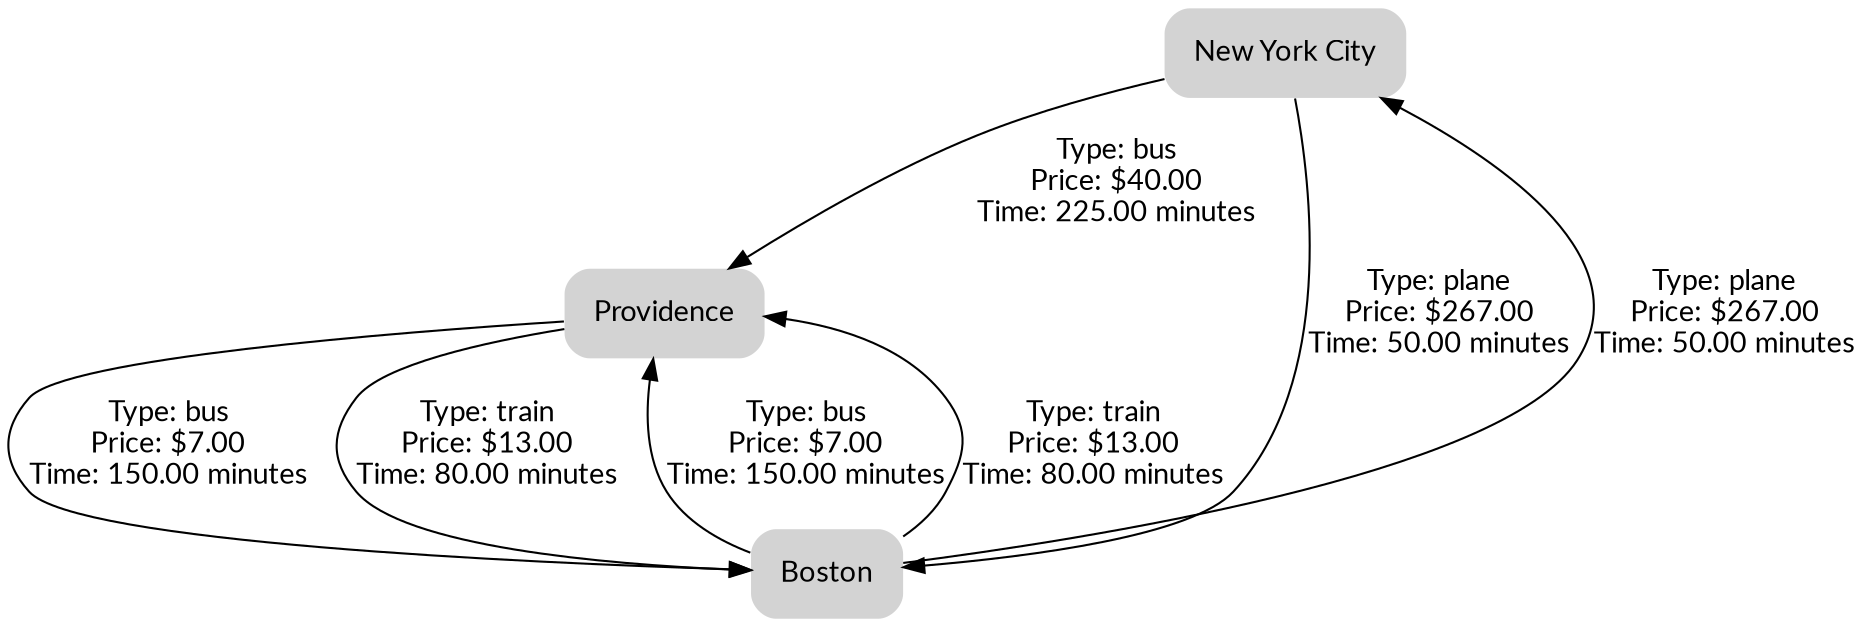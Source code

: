 digraph TravelPlanner {
	node [shape="plaintext" style="filled, rounded" fontname="Lato" margin=0.2]
	edge [fontname="Lato" labeldistance=5]
	"New York City"
	"Providence"
	"Boston"
	"New York City" -> "Boston" [label="Type: plane\nPrice: $267.00\nTime: 50.00 minutes
"]
	"New York City" -> "Providence" [label="Type: bus\nPrice: $40.00\nTime: 225.00 minutes
"]
	"Providence" -> "Boston" [label="Type: bus\nPrice: $7.00\nTime: 150.00 minutes
"]
	"Providence" -> "Boston" [label="Type: train\nPrice: $13.00\nTime: 80.00 minutes
"]
	"Boston" -> "New York City" [label="Type: plane\nPrice: $267.00\nTime: 50.00 minutes
"]
	"Boston" -> "Providence" [label="Type: bus\nPrice: $7.00\nTime: 150.00 minutes
"]
	"Boston" -> "Providence" [label="Type: train\nPrice: $13.00\nTime: 80.00 minutes
"]
}